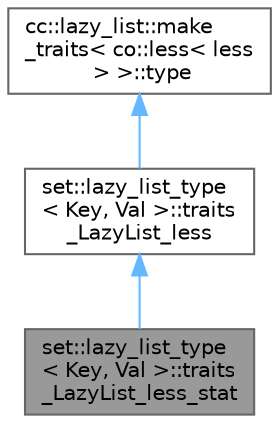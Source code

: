 digraph "set::lazy_list_type&lt; Key, Val &gt;::traits_LazyList_less_stat"
{
 // LATEX_PDF_SIZE
  bgcolor="transparent";
  edge [fontname=Helvetica,fontsize=10,labelfontname=Helvetica,labelfontsize=10];
  node [fontname=Helvetica,fontsize=10,shape=box,height=0.2,width=0.4];
  Node1 [id="Node000001",label="set::lazy_list_type\l\< Key, Val \>::traits\l_LazyList_less_stat",height=0.2,width=0.4,color="gray40", fillcolor="grey60", style="filled", fontcolor="black",tooltip=" "];
  Node2 -> Node1 [id="edge3_Node000001_Node000002",dir="back",color="steelblue1",style="solid",tooltip=" "];
  Node2 [id="Node000002",label="set::lazy_list_type\l\< Key, Val \>::traits\l_LazyList_less",height=0.2,width=0.4,color="gray40", fillcolor="white", style="filled",URL="$structset_1_1lazy__list__type_1_1traits___lazy_list__less.html",tooltip=" "];
  Node3 -> Node2 [id="edge4_Node000002_Node000003",dir="back",color="steelblue1",style="solid",tooltip=" "];
  Node3 [id="Node000003",label="cc::lazy_list::make\l_traits\< co::less\< less\l \> \>::type",height=0.2,width=0.4,color="gray40", fillcolor="white", style="filled",tooltip=" "];
}

